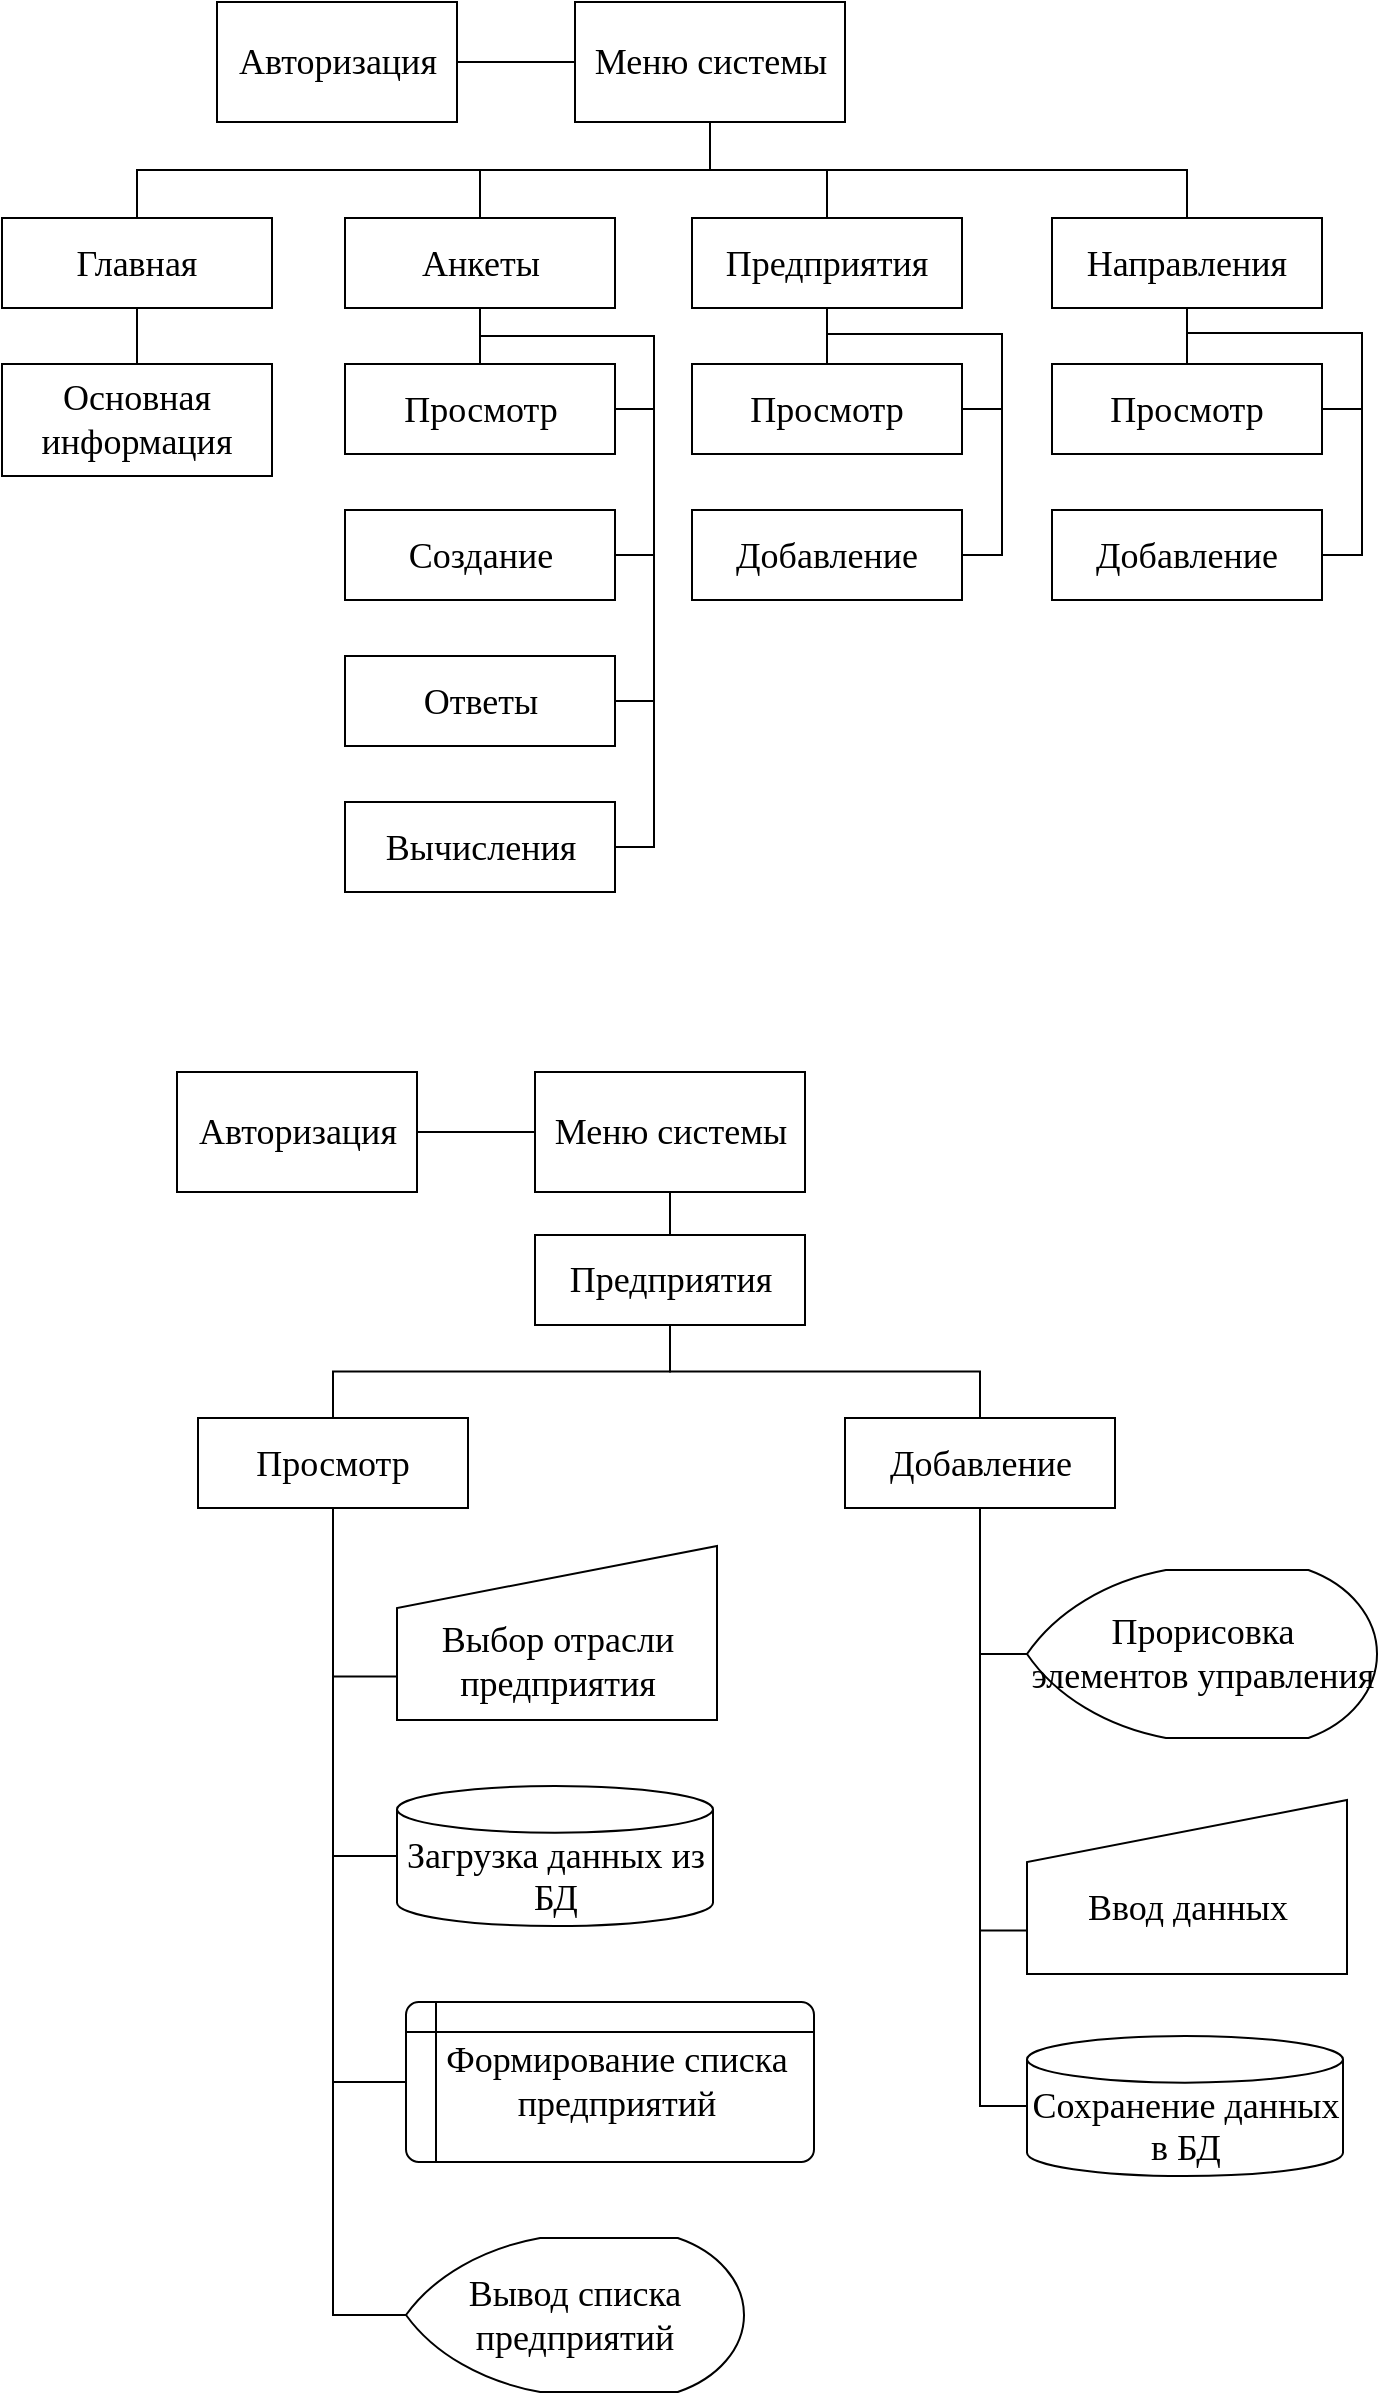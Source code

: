 <mxfile version="10.7.3" type="device"><diagram id="1DIYj0YxGfHaC_m1Gb9c" name="Страница 1"><mxGraphModel dx="996" dy="595" grid="0" gridSize="10" guides="1" tooltips="1" connect="1" arrows="1" fold="1" page="0" pageScale="1" pageWidth="827" pageHeight="1169" math="0" shadow="0"><root><mxCell id="0"/><mxCell id="1" parent="0"/><mxCell id="zs2FumlC6mxKQR1B3569-1" value="&lt;font face=&quot;Times New Roman&quot; style=&quot;font-size: 18px&quot;&gt;Авторизация&lt;/font&gt;" style="rounded=0;whiteSpace=wrap;html=1;" parent="1" vertex="1"><mxGeometry x="188.5" y="48" width="120" height="60" as="geometry"/></mxCell><mxCell id="zs2FumlC6mxKQR1B3569-30" style="edgeStyle=orthogonalEdgeStyle;rounded=0;orthogonalLoop=1;jettySize=auto;html=1;exitX=0.5;exitY=1;exitDx=0;exitDy=0;entryX=0.5;entryY=0;entryDx=0;entryDy=0;endArrow=none;endFill=0;" parent="1" source="zs2FumlC6mxKQR1B3569-2" target="zs2FumlC6mxKQR1B3569-3" edge="1"><mxGeometry relative="1" as="geometry"/></mxCell><mxCell id="zs2FumlC6mxKQR1B3569-31" style="edgeStyle=orthogonalEdgeStyle;rounded=0;orthogonalLoop=1;jettySize=auto;html=1;exitX=0.5;exitY=1;exitDx=0;exitDy=0;entryX=0.5;entryY=0;entryDx=0;entryDy=0;endArrow=none;endFill=0;" parent="1" source="zs2FumlC6mxKQR1B3569-2" target="zs2FumlC6mxKQR1B3569-6" edge="1"><mxGeometry relative="1" as="geometry"/></mxCell><mxCell id="zs2FumlC6mxKQR1B3569-32" style="edgeStyle=orthogonalEdgeStyle;rounded=0;orthogonalLoop=1;jettySize=auto;html=1;exitX=0.5;exitY=1;exitDx=0;exitDy=0;entryX=0.5;entryY=0;entryDx=0;entryDy=0;endArrow=none;endFill=0;" parent="1" source="zs2FumlC6mxKQR1B3569-2" target="zs2FumlC6mxKQR1B3569-16" edge="1"><mxGeometry relative="1" as="geometry"/></mxCell><mxCell id="zs2FumlC6mxKQR1B3569-33" style="edgeStyle=orthogonalEdgeStyle;rounded=0;orthogonalLoop=1;jettySize=auto;html=1;exitX=0.5;exitY=1;exitDx=0;exitDy=0;entryX=0.5;entryY=0;entryDx=0;entryDy=0;endArrow=none;endFill=0;" parent="1" source="zs2FumlC6mxKQR1B3569-2" target="zs2FumlC6mxKQR1B3569-21" edge="1"><mxGeometry relative="1" as="geometry"/></mxCell><mxCell id="zs2FumlC6mxKQR1B3569-2" value="&lt;font face=&quot;Times New Roman&quot;&gt;&lt;span style=&quot;font-size: 18px&quot;&gt;Меню системы&lt;/span&gt;&lt;/font&gt;" style="rounded=0;whiteSpace=wrap;html=1;" parent="1" vertex="1"><mxGeometry x="367.5" y="48" width="135" height="60" as="geometry"/></mxCell><mxCell id="zs2FumlC6mxKQR1B3569-5" style="edgeStyle=orthogonalEdgeStyle;rounded=0;orthogonalLoop=1;jettySize=auto;html=1;exitX=0.5;exitY=1;exitDx=0;exitDy=0;entryX=0.5;entryY=0;entryDx=0;entryDy=0;endArrow=none;endFill=0;" parent="1" source="zs2FumlC6mxKQR1B3569-3" target="zs2FumlC6mxKQR1B3569-4" edge="1"><mxGeometry relative="1" as="geometry"/></mxCell><mxCell id="zs2FumlC6mxKQR1B3569-3" value="&lt;font face=&quot;Times New Roman&quot;&gt;&lt;span style=&quot;font-size: 18px&quot;&gt;Главная&lt;/span&gt;&lt;/font&gt;" style="rounded=0;whiteSpace=wrap;html=1;" parent="1" vertex="1"><mxGeometry x="81" y="156" width="135" height="45" as="geometry"/></mxCell><mxCell id="zs2FumlC6mxKQR1B3569-4" value="&lt;font face=&quot;Times New Roman&quot;&gt;&lt;span style=&quot;font-size: 18px&quot;&gt;Основная информация&lt;/span&gt;&lt;/font&gt;" style="rounded=0;whiteSpace=wrap;html=1;" parent="1" vertex="1"><mxGeometry x="81" y="229" width="135" height="56" as="geometry"/></mxCell><mxCell id="zs2FumlC6mxKQR1B3569-9" style="edgeStyle=orthogonalEdgeStyle;rounded=0;orthogonalLoop=1;jettySize=auto;html=1;exitX=0.5;exitY=1;exitDx=0;exitDy=0;entryX=0.5;entryY=0;entryDx=0;entryDy=0;endArrow=none;endFill=0;" parent="1" source="zs2FumlC6mxKQR1B3569-6" target="zs2FumlC6mxKQR1B3569-7" edge="1"><mxGeometry relative="1" as="geometry"><Array as="points"><mxPoint x="320" y="212"/></Array></mxGeometry></mxCell><mxCell id="zs2FumlC6mxKQR1B3569-6" value="&lt;font face=&quot;Times New Roman&quot;&gt;&lt;span style=&quot;font-size: 18px&quot;&gt;Анкеты&lt;/span&gt;&lt;/font&gt;" style="rounded=0;whiteSpace=wrap;html=1;" parent="1" vertex="1"><mxGeometry x="252.5" y="156" width="135" height="45" as="geometry"/></mxCell><mxCell id="zs2FumlC6mxKQR1B3569-15" style="edgeStyle=orthogonalEdgeStyle;rounded=0;orthogonalLoop=1;jettySize=auto;html=1;exitX=1;exitY=0.5;exitDx=0;exitDy=0;endArrow=none;endFill=0;" parent="1" source="zs2FumlC6mxKQR1B3569-7" edge="1"><mxGeometry relative="1" as="geometry"><mxPoint x="320.163" y="215.023" as="targetPoint"/><Array as="points"><mxPoint x="407" y="252"/><mxPoint x="407" y="215"/></Array></mxGeometry></mxCell><mxCell id="zs2FumlC6mxKQR1B3569-26" style="edgeStyle=orthogonalEdgeStyle;rounded=0;orthogonalLoop=1;jettySize=auto;html=1;exitX=1;exitY=0.5;exitDx=0;exitDy=0;entryX=1;entryY=0.5;entryDx=0;entryDy=0;endArrow=none;endFill=0;" parent="1" source="zs2FumlC6mxKQR1B3569-7" target="zs2FumlC6mxKQR1B3569-8" edge="1"><mxGeometry relative="1" as="geometry"><Array as="points"><mxPoint x="407" y="252"/><mxPoint x="407" y="325"/></Array></mxGeometry></mxCell><mxCell id="zs2FumlC6mxKQR1B3569-7" value="&lt;font face=&quot;Times New Roman&quot;&gt;&lt;span style=&quot;font-size: 18px&quot;&gt;Просмотр&lt;/span&gt;&lt;/font&gt;" style="rounded=0;whiteSpace=wrap;html=1;" parent="1" vertex="1"><mxGeometry x="252.5" y="229" width="135" height="45" as="geometry"/></mxCell><mxCell id="zs2FumlC6mxKQR1B3569-27" style="edgeStyle=orthogonalEdgeStyle;rounded=0;orthogonalLoop=1;jettySize=auto;html=1;exitX=1;exitY=0.5;exitDx=0;exitDy=0;entryX=1;entryY=0.5;entryDx=0;entryDy=0;endArrow=none;endFill=0;" parent="1" source="zs2FumlC6mxKQR1B3569-8" target="zs2FumlC6mxKQR1B3569-11" edge="1"><mxGeometry relative="1" as="geometry"><Array as="points"><mxPoint x="407" y="324"/><mxPoint x="407" y="397"/></Array></mxGeometry></mxCell><mxCell id="zs2FumlC6mxKQR1B3569-8" value="&lt;font face=&quot;Times New Roman&quot;&gt;&lt;span style=&quot;font-size: 18px&quot;&gt;Создание&lt;/span&gt;&lt;/font&gt;" style="rounded=0;whiteSpace=wrap;html=1;" parent="1" vertex="1"><mxGeometry x="252.5" y="302" width="135" height="45" as="geometry"/></mxCell><mxCell id="zs2FumlC6mxKQR1B3569-28" style="edgeStyle=orthogonalEdgeStyle;rounded=0;orthogonalLoop=1;jettySize=auto;html=1;exitX=1;exitY=0.5;exitDx=0;exitDy=0;entryX=1;entryY=0.5;entryDx=0;entryDy=0;endArrow=none;endFill=0;" parent="1" source="zs2FumlC6mxKQR1B3569-11" target="zs2FumlC6mxKQR1B3569-12" edge="1"><mxGeometry relative="1" as="geometry"><Array as="points"><mxPoint x="407" y="398"/><mxPoint x="407" y="471"/></Array></mxGeometry></mxCell><mxCell id="zs2FumlC6mxKQR1B3569-11" value="&lt;font face=&quot;Times New Roman&quot;&gt;&lt;span style=&quot;font-size: 18px&quot;&gt;Ответы&lt;/span&gt;&lt;/font&gt;" style="rounded=0;whiteSpace=wrap;html=1;" parent="1" vertex="1"><mxGeometry x="252.5" y="375" width="135" height="45" as="geometry"/></mxCell><mxCell id="zs2FumlC6mxKQR1B3569-12" value="&lt;font face=&quot;Times New Roman&quot;&gt;&lt;span style=&quot;font-size: 18px&quot;&gt;Вычисления&lt;/span&gt;&lt;/font&gt;" style="rounded=0;whiteSpace=wrap;html=1;" parent="1" vertex="1"><mxGeometry x="252.5" y="448" width="135" height="45" as="geometry"/></mxCell><mxCell id="zs2FumlC6mxKQR1B3569-29" style="edgeStyle=orthogonalEdgeStyle;rounded=0;orthogonalLoop=1;jettySize=auto;html=1;exitX=0.5;exitY=1;exitDx=0;exitDy=0;entryX=0.5;entryY=0;entryDx=0;entryDy=0;endArrow=none;endFill=0;" parent="1" source="zs2FumlC6mxKQR1B3569-16" target="zs2FumlC6mxKQR1B3569-17" edge="1"><mxGeometry relative="1" as="geometry"/></mxCell><mxCell id="zs2FumlC6mxKQR1B3569-16" value="&lt;font face=&quot;Times New Roman&quot;&gt;&lt;span style=&quot;font-size: 18px&quot;&gt;Предприятия&lt;/span&gt;&lt;/font&gt;" style="rounded=0;whiteSpace=wrap;html=1;" parent="1" vertex="1"><mxGeometry x="426" y="156" width="135" height="45" as="geometry"/></mxCell><mxCell id="zs2FumlC6mxKQR1B3569-34" style="edgeStyle=orthogonalEdgeStyle;rounded=0;orthogonalLoop=1;jettySize=auto;html=1;exitX=1;exitY=0.5;exitDx=0;exitDy=0;endArrow=none;endFill=0;" parent="1" source="zs2FumlC6mxKQR1B3569-17" edge="1"><mxGeometry relative="1" as="geometry"><mxPoint x="494" y="214" as="targetPoint"/><Array as="points"><mxPoint x="581" y="251"/><mxPoint x="581" y="214"/></Array></mxGeometry></mxCell><mxCell id="zs2FumlC6mxKQR1B3569-35" style="edgeStyle=orthogonalEdgeStyle;rounded=0;orthogonalLoop=1;jettySize=auto;html=1;exitX=1;exitY=0.5;exitDx=0;exitDy=0;entryX=1;entryY=0.5;entryDx=0;entryDy=0;endArrow=none;endFill=0;" parent="1" source="zs2FumlC6mxKQR1B3569-17" target="zs2FumlC6mxKQR1B3569-18" edge="1"><mxGeometry relative="1" as="geometry"/></mxCell><mxCell id="zs2FumlC6mxKQR1B3569-17" value="&lt;font face=&quot;Times New Roman&quot;&gt;&lt;span style=&quot;font-size: 18px&quot;&gt;Просмотр&lt;/span&gt;&lt;/font&gt;" style="rounded=0;whiteSpace=wrap;html=1;" parent="1" vertex="1"><mxGeometry x="426" y="229" width="135" height="45" as="geometry"/></mxCell><mxCell id="zs2FumlC6mxKQR1B3569-18" value="&lt;font face=&quot;Times New Roman&quot;&gt;&lt;span style=&quot;font-size: 18px&quot;&gt;Добавление&lt;/span&gt;&lt;/font&gt;" style="rounded=0;whiteSpace=wrap;html=1;" parent="1" vertex="1"><mxGeometry x="426" y="302" width="135" height="45" as="geometry"/></mxCell><mxCell id="zs2FumlC6mxKQR1B3569-36" style="edgeStyle=orthogonalEdgeStyle;rounded=0;orthogonalLoop=1;jettySize=auto;html=1;exitX=0.5;exitY=1;exitDx=0;exitDy=0;entryX=0.5;entryY=0;entryDx=0;entryDy=0;endArrow=none;endFill=0;" parent="1" source="zs2FumlC6mxKQR1B3569-21" target="zs2FumlC6mxKQR1B3569-22" edge="1"><mxGeometry relative="1" as="geometry"/></mxCell><mxCell id="zs2FumlC6mxKQR1B3569-21" value="&lt;font face=&quot;Times New Roman&quot;&gt;&lt;span style=&quot;font-size: 18px&quot;&gt;Направления&lt;/span&gt;&lt;/font&gt;" style="rounded=0;whiteSpace=wrap;html=1;" parent="1" vertex="1"><mxGeometry x="606" y="156" width="135" height="45" as="geometry"/></mxCell><mxCell id="zs2FumlC6mxKQR1B3569-37" style="edgeStyle=orthogonalEdgeStyle;rounded=0;orthogonalLoop=1;jettySize=auto;html=1;exitX=1;exitY=0.5;exitDx=0;exitDy=0;endArrow=none;endFill=0;" parent="1" source="zs2FumlC6mxKQR1B3569-22" edge="1"><mxGeometry relative="1" as="geometry"><mxPoint x="673.584" y="213.49" as="targetPoint"/><Array as="points"><mxPoint x="761" y="252"/><mxPoint x="761" y="213"/></Array></mxGeometry></mxCell><mxCell id="zs2FumlC6mxKQR1B3569-38" style="edgeStyle=orthogonalEdgeStyle;rounded=0;orthogonalLoop=1;jettySize=auto;html=1;exitX=1;exitY=0.5;exitDx=0;exitDy=0;entryX=1;entryY=0.5;entryDx=0;entryDy=0;endArrow=none;endFill=0;" parent="1" source="zs2FumlC6mxKQR1B3569-22" target="zs2FumlC6mxKQR1B3569-23" edge="1"><mxGeometry relative="1" as="geometry"/></mxCell><mxCell id="zs2FumlC6mxKQR1B3569-22" value="&lt;font face=&quot;Times New Roman&quot;&gt;&lt;span style=&quot;font-size: 18px&quot;&gt;Просмотр&lt;/span&gt;&lt;/font&gt;" style="rounded=0;whiteSpace=wrap;html=1;" parent="1" vertex="1"><mxGeometry x="606" y="229" width="135" height="45" as="geometry"/></mxCell><mxCell id="zs2FumlC6mxKQR1B3569-23" value="&lt;font face=&quot;Times New Roman&quot;&gt;&lt;span style=&quot;font-size: 18px&quot;&gt;Добавление&lt;/span&gt;&lt;/font&gt;" style="rounded=0;whiteSpace=wrap;html=1;" parent="1" vertex="1"><mxGeometry x="606" y="302" width="135" height="45" as="geometry"/></mxCell><mxCell id="cDgdSzQGZWDblTFkyTwN-2" style="edgeStyle=orthogonalEdgeStyle;rounded=0;orthogonalLoop=1;jettySize=auto;html=1;entryX=1;entryY=0.5;entryDx=0;entryDy=0;endArrow=none;endFill=0;" parent="1" source="zs2FumlC6mxKQR1B3569-2" target="zs2FumlC6mxKQR1B3569-1" edge="1"><mxGeometry relative="1" as="geometry"><mxPoint x="445" y="118" as="sourcePoint"/><mxPoint x="330" y="166" as="targetPoint"/></mxGeometry></mxCell><mxCell id="f-RHrUEnTtMMWzTz7FsE-1" value="&lt;font face=&quot;Times New Roman&quot; style=&quot;font-size: 18px&quot;&gt;Авторизация&lt;/font&gt;" style="rounded=0;whiteSpace=wrap;html=1;" vertex="1" parent="1"><mxGeometry x="168.5" y="583" width="120" height="60" as="geometry"/></mxCell><mxCell id="f-RHrUEnTtMMWzTz7FsE-4" style="edgeStyle=orthogonalEdgeStyle;rounded=0;orthogonalLoop=1;jettySize=auto;html=1;exitX=0.5;exitY=1;exitDx=0;exitDy=0;entryX=0.5;entryY=0;entryDx=0;entryDy=0;endArrow=none;endFill=0;" edge="1" parent="1" source="f-RHrUEnTtMMWzTz7FsE-6" target="f-RHrUEnTtMMWzTz7FsE-21"><mxGeometry relative="1" as="geometry"/></mxCell><mxCell id="f-RHrUEnTtMMWzTz7FsE-6" value="&lt;font face=&quot;Times New Roman&quot;&gt;&lt;span style=&quot;font-size: 18px&quot;&gt;Меню системы&lt;/span&gt;&lt;/font&gt;" style="rounded=0;whiteSpace=wrap;html=1;" vertex="1" parent="1"><mxGeometry x="347.5" y="583" width="135" height="60" as="geometry"/></mxCell><mxCell id="f-RHrUEnTtMMWzTz7FsE-20" style="edgeStyle=orthogonalEdgeStyle;rounded=0;orthogonalLoop=1;jettySize=auto;html=1;exitX=0.5;exitY=1;exitDx=0;exitDy=0;entryX=0.5;entryY=0;entryDx=0;entryDy=0;endArrow=none;endFill=0;" edge="1" parent="1" source="f-RHrUEnTtMMWzTz7FsE-21" target="f-RHrUEnTtMMWzTz7FsE-24"><mxGeometry relative="1" as="geometry"/></mxCell><mxCell id="f-RHrUEnTtMMWzTz7FsE-33" style="edgeStyle=orthogonalEdgeStyle;rounded=0;orthogonalLoop=1;jettySize=auto;html=1;exitX=0.5;exitY=1;exitDx=0;exitDy=0;endArrow=none;endFill=0;" edge="1" parent="1" source="f-RHrUEnTtMMWzTz7FsE-21" target="f-RHrUEnTtMMWzTz7FsE-25"><mxGeometry relative="1" as="geometry"/></mxCell><mxCell id="f-RHrUEnTtMMWzTz7FsE-21" value="&lt;font face=&quot;Times New Roman&quot;&gt;&lt;span style=&quot;font-size: 18px&quot;&gt;Предприятия&lt;/span&gt;&lt;/font&gt;" style="rounded=0;whiteSpace=wrap;html=1;" vertex="1" parent="1"><mxGeometry x="347.5" y="664.5" width="135" height="45" as="geometry"/></mxCell><mxCell id="f-RHrUEnTtMMWzTz7FsE-35" style="edgeStyle=orthogonalEdgeStyle;rounded=0;orthogonalLoop=1;jettySize=auto;html=1;exitX=0.5;exitY=1;exitDx=0;exitDy=0;entryX=0;entryY=0.5;entryDx=0;entryDy=0;entryPerimeter=0;endArrow=none;endFill=0;" edge="1" parent="1" source="f-RHrUEnTtMMWzTz7FsE-24" target="f-RHrUEnTtMMWzTz7FsE-34"><mxGeometry relative="1" as="geometry"/></mxCell><mxCell id="f-RHrUEnTtMMWzTz7FsE-37" style="edgeStyle=orthogonalEdgeStyle;rounded=0;orthogonalLoop=1;jettySize=auto;html=1;exitX=0.5;exitY=1;exitDx=0;exitDy=0;entryX=0;entryY=0.5;entryDx=0;entryDy=0;endArrow=none;endFill=0;" edge="1" parent="1" source="f-RHrUEnTtMMWzTz7FsE-24" target="f-RHrUEnTtMMWzTz7FsE-36"><mxGeometry relative="1" as="geometry"/></mxCell><mxCell id="f-RHrUEnTtMMWzTz7FsE-39" style="edgeStyle=orthogonalEdgeStyle;rounded=0;orthogonalLoop=1;jettySize=auto;html=1;exitX=0.5;exitY=1;exitDx=0;exitDy=0;entryX=0;entryY=0.5;entryDx=0;entryDy=0;entryPerimeter=0;endArrow=none;endFill=0;" edge="1" parent="1" source="f-RHrUEnTtMMWzTz7FsE-24" target="f-RHrUEnTtMMWzTz7FsE-38"><mxGeometry relative="1" as="geometry"/></mxCell><mxCell id="f-RHrUEnTtMMWzTz7FsE-49" style="edgeStyle=orthogonalEdgeStyle;rounded=0;orthogonalLoop=1;jettySize=auto;html=1;exitX=0.5;exitY=1;exitDx=0;exitDy=0;entryX=0;entryY=0.75;entryDx=0;entryDy=0;endArrow=none;endFill=0;" edge="1" parent="1" source="f-RHrUEnTtMMWzTz7FsE-24" target="f-RHrUEnTtMMWzTz7FsE-48"><mxGeometry relative="1" as="geometry"/></mxCell><mxCell id="f-RHrUEnTtMMWzTz7FsE-24" value="&lt;font face=&quot;Times New Roman&quot;&gt;&lt;span style=&quot;font-size: 18px&quot;&gt;Просмотр&lt;/span&gt;&lt;/font&gt;" style="rounded=0;whiteSpace=wrap;html=1;" vertex="1" parent="1"><mxGeometry x="179" y="756" width="135" height="45" as="geometry"/></mxCell><mxCell id="f-RHrUEnTtMMWzTz7FsE-41" style="edgeStyle=orthogonalEdgeStyle;rounded=0;orthogonalLoop=1;jettySize=auto;html=1;exitX=0.5;exitY=1;exitDx=0;exitDy=0;entryX=0;entryY=0.5;entryDx=0;entryDy=0;entryPerimeter=0;endArrow=none;endFill=0;" edge="1" parent="1" source="f-RHrUEnTtMMWzTz7FsE-25" target="f-RHrUEnTtMMWzTz7FsE-40"><mxGeometry relative="1" as="geometry"/></mxCell><mxCell id="f-RHrUEnTtMMWzTz7FsE-45" style="edgeStyle=orthogonalEdgeStyle;rounded=0;orthogonalLoop=1;jettySize=auto;html=1;exitX=0.5;exitY=1;exitDx=0;exitDy=0;entryX=0;entryY=0.75;entryDx=0;entryDy=0;endArrow=none;endFill=0;" edge="1" parent="1" source="f-RHrUEnTtMMWzTz7FsE-25" target="f-RHrUEnTtMMWzTz7FsE-42"><mxGeometry relative="1" as="geometry"/></mxCell><mxCell id="f-RHrUEnTtMMWzTz7FsE-47" style="edgeStyle=orthogonalEdgeStyle;rounded=0;orthogonalLoop=1;jettySize=auto;html=1;exitX=0.5;exitY=1;exitDx=0;exitDy=0;entryX=0;entryY=0.5;entryDx=0;entryDy=0;entryPerimeter=0;endArrow=none;endFill=0;" edge="1" parent="1" source="f-RHrUEnTtMMWzTz7FsE-25" target="f-RHrUEnTtMMWzTz7FsE-46"><mxGeometry relative="1" as="geometry"/></mxCell><mxCell id="f-RHrUEnTtMMWzTz7FsE-25" value="&lt;font face=&quot;Times New Roman&quot;&gt;&lt;span style=&quot;font-size: 18px&quot;&gt;Добавление&lt;/span&gt;&lt;/font&gt;" style="rounded=0;whiteSpace=wrap;html=1;" vertex="1" parent="1"><mxGeometry x="502.5" y="756" width="135" height="45" as="geometry"/></mxCell><mxCell id="f-RHrUEnTtMMWzTz7FsE-32" style="edgeStyle=orthogonalEdgeStyle;rounded=0;orthogonalLoop=1;jettySize=auto;html=1;entryX=1;entryY=0.5;entryDx=0;entryDy=0;endArrow=none;endFill=0;" edge="1" parent="1" source="f-RHrUEnTtMMWzTz7FsE-6" target="f-RHrUEnTtMMWzTz7FsE-1"><mxGeometry relative="1" as="geometry"><mxPoint x="425" y="653" as="sourcePoint"/><mxPoint x="310" y="701" as="targetPoint"/></mxGeometry></mxCell><mxCell id="f-RHrUEnTtMMWzTz7FsE-34" value="&lt;font face=&quot;Times New Roman&quot;&gt;&lt;span style=&quot;font-size: 18px&quot;&gt;&lt;br&gt;Загрузка данных из БД&lt;/span&gt;&lt;/font&gt;" style="strokeWidth=1;html=1;shape=mxgraph.flowchart.database;whiteSpace=wrap;" vertex="1" parent="1"><mxGeometry x="278.5" y="940" width="158" height="70" as="geometry"/></mxCell><mxCell id="f-RHrUEnTtMMWzTz7FsE-36" value="&lt;font face=&quot;Times New Roman&quot; style=&quot;font-size: 18px&quot;&gt;Формирование списка предприятий&lt;/font&gt;" style="shape=internalStorage;whiteSpace=wrap;html=1;dx=15;dy=15;rounded=1;arcSize=8;strokeWidth=1;spacingLeft=7;" vertex="1" parent="1"><mxGeometry x="283" y="1048" width="204" height="80" as="geometry"/></mxCell><mxCell id="f-RHrUEnTtMMWzTz7FsE-38" value="&lt;font face=&quot;Times New Roman&quot;&gt;&lt;span style=&quot;font-size: 18px&quot;&gt;Вывод списка предприятий&lt;/span&gt;&lt;/font&gt;" style="strokeWidth=1;html=1;shape=mxgraph.flowchart.display;whiteSpace=wrap;" vertex="1" parent="1"><mxGeometry x="283" y="1166" width="169" height="77" as="geometry"/></mxCell><mxCell id="f-RHrUEnTtMMWzTz7FsE-40" value="&lt;font face=&quot;Times New Roman&quot;&gt;&lt;span style=&quot;font-size: 18px&quot;&gt;Прорисовка элементов управления&lt;/span&gt;&lt;/font&gt;" style="strokeWidth=1;html=1;shape=mxgraph.flowchart.display;whiteSpace=wrap;" vertex="1" parent="1"><mxGeometry x="593.5" y="832" width="175" height="84" as="geometry"/></mxCell><mxCell id="f-RHrUEnTtMMWzTz7FsE-42" value="&lt;font face=&quot;Times New Roman&quot;&gt;&lt;span style=&quot;font-size: 18px&quot;&gt;Ввод данных&lt;/span&gt;&lt;/font&gt;" style="verticalLabelPosition=bottom;verticalAlign=top;html=1;strokeWidth=1;shape=manualInput;whiteSpace=wrap;rounded=0;size=31;arcSize=11;spacingTop=-50;" vertex="1" parent="1"><mxGeometry x="593.5" y="947" width="160" height="87" as="geometry"/></mxCell><mxCell id="f-RHrUEnTtMMWzTz7FsE-46" value="&lt;font face=&quot;Times New Roman&quot;&gt;&lt;span style=&quot;font-size: 18px&quot;&gt;&lt;br&gt;Сохранение данных в БД&lt;/span&gt;&lt;/font&gt;" style="strokeWidth=1;html=1;shape=mxgraph.flowchart.database;whiteSpace=wrap;" vertex="1" parent="1"><mxGeometry x="593.5" y="1065" width="158" height="70" as="geometry"/></mxCell><mxCell id="f-RHrUEnTtMMWzTz7FsE-48" value="&lt;font face=&quot;Times New Roman&quot;&gt;&lt;span style=&quot;font-size: 18px&quot;&gt;Выбор отрасли предприятия&lt;/span&gt;&lt;/font&gt;" style="verticalLabelPosition=bottom;verticalAlign=top;html=1;strokeWidth=1;shape=manualInput;whiteSpace=wrap;rounded=0;size=31;arcSize=11;spacingTop=-57;" vertex="1" parent="1"><mxGeometry x="278.5" y="820" width="160" height="87" as="geometry"/></mxCell></root></mxGraphModel></diagram></mxfile>